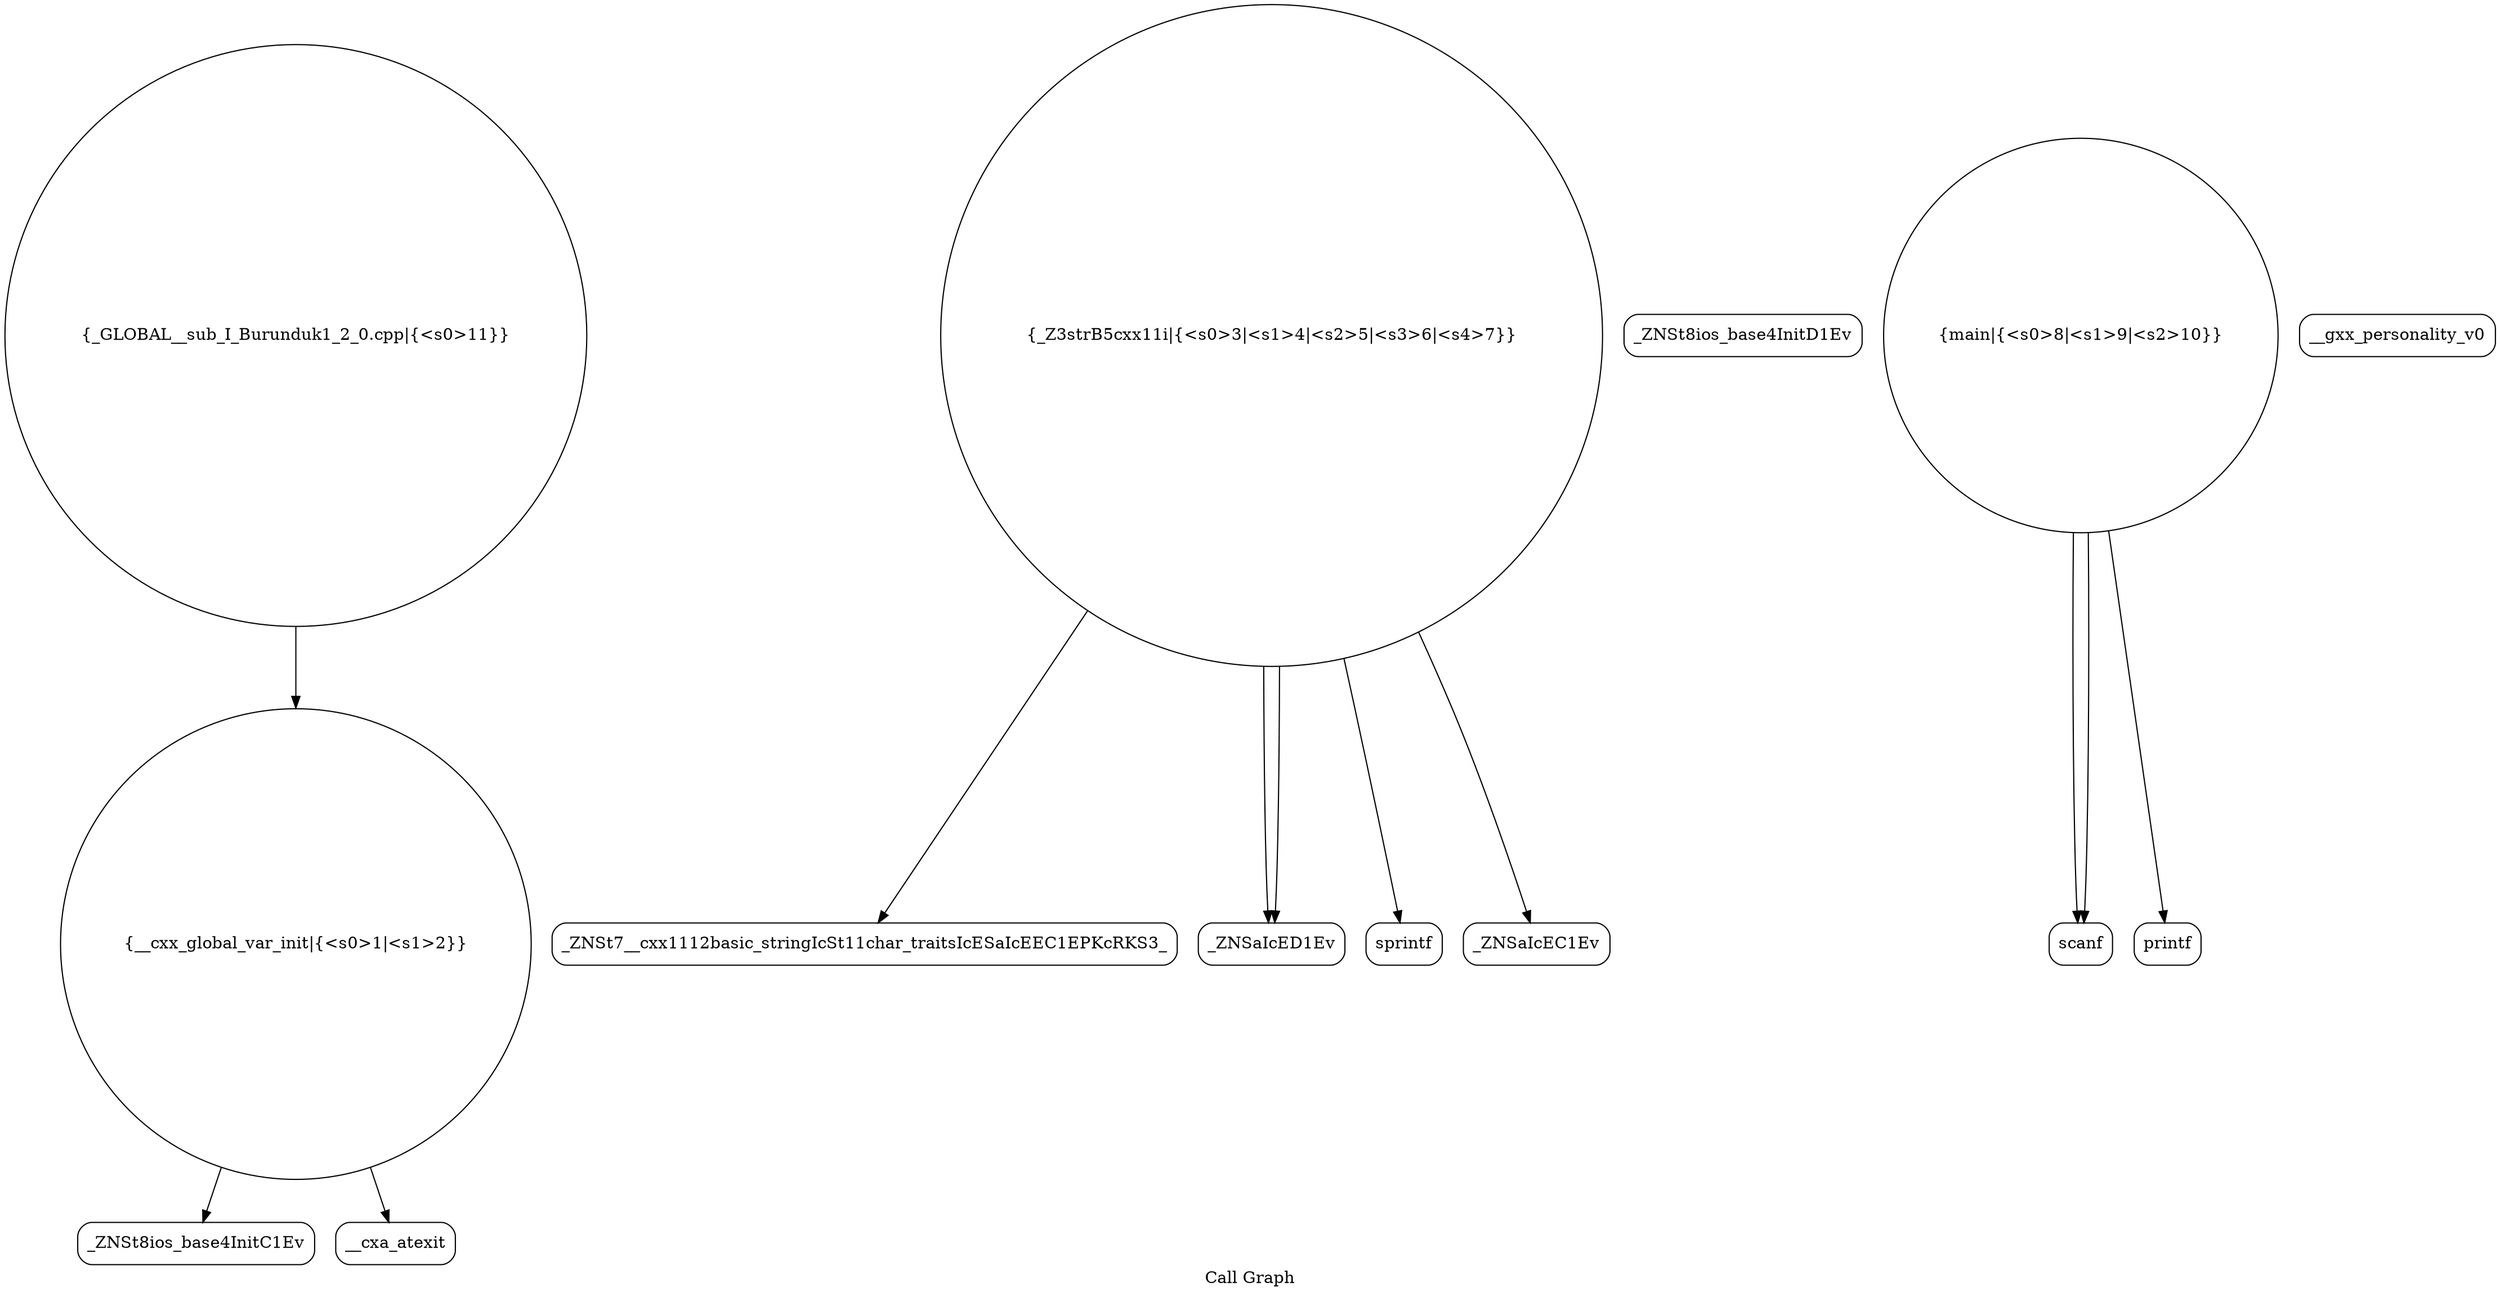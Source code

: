 digraph "Call Graph" {
	label="Call Graph";

	Node0x56348e216170 [shape=record,shape=circle,label="{__cxx_global_var_init|{<s0>1|<s1>2}}"];
	Node0x56348e216170:s0 -> Node0x56348e216600[color=black];
	Node0x56348e216170:s1 -> Node0x56348e216700[color=black];
	Node0x56348e216900 [shape=record,shape=Mrecord,label="{_ZNSt7__cxx1112basic_stringIcSt11char_traitsIcESaIcEEC1EPKcRKS3_}"];
	Node0x56348e216680 [shape=record,shape=Mrecord,label="{_ZNSt8ios_base4InitD1Ev}"];
	Node0x56348e216a00 [shape=record,shape=Mrecord,label="{_ZNSaIcED1Ev}"];
	Node0x56348e216780 [shape=record,shape=circle,label="{_Z3strB5cxx11i|{<s0>3|<s1>4|<s2>5|<s3>6|<s4>7}}"];
	Node0x56348e216780:s0 -> Node0x56348e216800[color=black];
	Node0x56348e216780:s1 -> Node0x56348e216880[color=black];
	Node0x56348e216780:s2 -> Node0x56348e216900[color=black];
	Node0x56348e216780:s3 -> Node0x56348e216a00[color=black];
	Node0x56348e216780:s4 -> Node0x56348e216a00[color=black];
	Node0x56348e216b00 [shape=record,shape=Mrecord,label="{scanf}"];
	Node0x56348e216880 [shape=record,shape=Mrecord,label="{_ZNSaIcEC1Ev}"];
	Node0x56348e216c00 [shape=record,shape=circle,label="{_GLOBAL__sub_I_Burunduk1_2_0.cpp|{<s0>11}}"];
	Node0x56348e216c00:s0 -> Node0x56348e216170[color=black];
	Node0x56348e216600 [shape=record,shape=Mrecord,label="{_ZNSt8ios_base4InitC1Ev}"];
	Node0x56348e216980 [shape=record,shape=Mrecord,label="{__gxx_personality_v0}"];
	Node0x56348e216700 [shape=record,shape=Mrecord,label="{__cxa_atexit}"];
	Node0x56348e216a80 [shape=record,shape=circle,label="{main|{<s0>8|<s1>9|<s2>10}}"];
	Node0x56348e216a80:s0 -> Node0x56348e216b00[color=black];
	Node0x56348e216a80:s1 -> Node0x56348e216b00[color=black];
	Node0x56348e216a80:s2 -> Node0x56348e216b80[color=black];
	Node0x56348e216800 [shape=record,shape=Mrecord,label="{sprintf}"];
	Node0x56348e216b80 [shape=record,shape=Mrecord,label="{printf}"];
}
